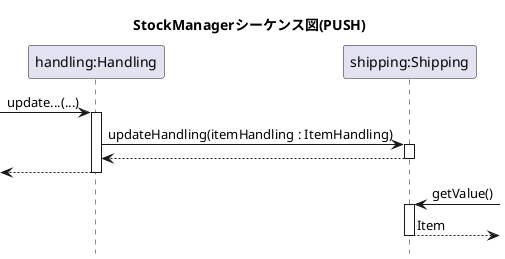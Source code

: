 @startuml
title StockManagerシーケンス図(PUSH)
hide footbox
participant "handling:Handling" as handling
participant "shipping:Shipping" as shipping
[-> handling : update...(...)
activate handling

handling -> shipping : updateHandling(itemHandling : ItemHandling)
activate shipping

shipping --> handling
deactivate shipping

handling -->[
deactivate handling

shipping <-] : getValue()
activate shipping

shipping -->] : Item
deactivate shipping


@enduml